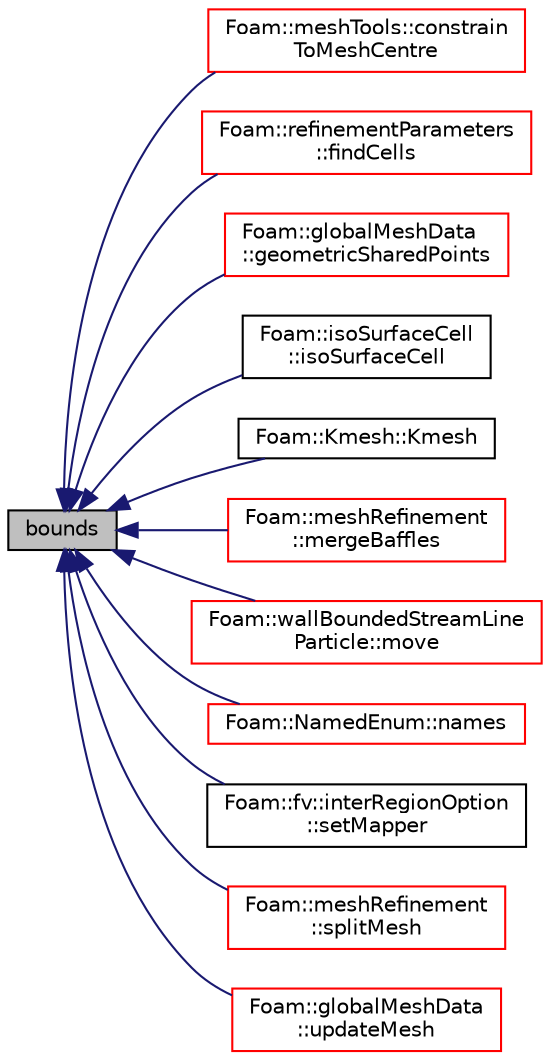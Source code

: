 digraph "bounds"
{
  bgcolor="transparent";
  edge [fontname="Helvetica",fontsize="10",labelfontname="Helvetica",labelfontsize="10"];
  node [fontname="Helvetica",fontsize="10",shape=record];
  rankdir="LR";
  Node1 [label="bounds",height=0.2,width=0.4,color="black", fillcolor="grey75", style="filled", fontcolor="black"];
  Node1 -> Node2 [dir="back",color="midnightblue",fontsize="10",style="solid",fontname="Helvetica"];
  Node2 [label="Foam::meshTools::constrain\lToMeshCentre",height=0.2,width=0.4,color="red",URL="$a10993.html#a26700ec74f3fbbdd3e210599cbaf2073",tooltip="Set the constrained components of position to mesh centre. "];
  Node1 -> Node3 [dir="back",color="midnightblue",fontsize="10",style="solid",fontname="Helvetica"];
  Node3 [label="Foam::refinementParameters\l::findCells",height=0.2,width=0.4,color="red",URL="$a02175.html#ac54235794f8476daa34fa06976a9f882",tooltip="Checks that cells are in mesh. Returns cells they are in. "];
  Node1 -> Node4 [dir="back",color="midnightblue",fontsize="10",style="solid",fontname="Helvetica"];
  Node4 [label="Foam::globalMeshData\l::geometricSharedPoints",height=0.2,width=0.4,color="red",URL="$a00949.html#a9514865a59c04a319922b8f49a151ba7",tooltip="Like sharedPoints but keeps cyclic points separate. "];
  Node1 -> Node5 [dir="back",color="midnightblue",fontsize="10",style="solid",fontname="Helvetica"];
  Node5 [label="Foam::isoSurfaceCell\l::isoSurfaceCell",height=0.2,width=0.4,color="black",URL="$a01216.html#a493a4ed208fd259e349c3f01290ccccc",tooltip="Construct from dictionary. "];
  Node1 -> Node6 [dir="back",color="midnightblue",fontsize="10",style="solid",fontname="Helvetica"];
  Node6 [label="Foam::Kmesh::Kmesh",height=0.2,width=0.4,color="black",URL="$a01271.html#a5a51b3510445fa907070c7052b6fc25c",tooltip="Construct from fvMesh. "];
  Node1 -> Node7 [dir="back",color="midnightblue",fontsize="10",style="solid",fontname="Helvetica"];
  Node7 [label="Foam::meshRefinement\l::mergeBaffles",height=0.2,width=0.4,color="red",URL="$a01510.html#aa959f1ef1377d3a4eaac5ff099280e50",tooltip="Merge baffles. Gets pairs of faces. "];
  Node1 -> Node8 [dir="back",color="midnightblue",fontsize="10",style="solid",fontname="Helvetica"];
  Node8 [label="Foam::wallBoundedStreamLine\lParticle::move",height=0.2,width=0.4,color="red",URL="$a02944.html#ab2af4f225a9c3e9d8789961151f121ac",tooltip="Track all particles to their end point. "];
  Node1 -> Node9 [dir="back",color="midnightblue",fontsize="10",style="solid",fontname="Helvetica"];
  Node9 [label="Foam::NamedEnum::names",height=0.2,width=0.4,color="red",URL="$a01609.html#a7350da3a0edd92cd11e6c479c9967dc8"];
  Node1 -> Node10 [dir="back",color="midnightblue",fontsize="10",style="solid",fontname="Helvetica"];
  Node10 [label="Foam::fv::interRegionOption\l::setMapper",height=0.2,width=0.4,color="black",URL="$a01188.html#ac6186227550ab8ec13a40969486e0a6f",tooltip="Set the mesh to mesh interpolation object. "];
  Node1 -> Node11 [dir="back",color="midnightblue",fontsize="10",style="solid",fontname="Helvetica"];
  Node11 [label="Foam::meshRefinement\l::splitMesh",height=0.2,width=0.4,color="red",URL="$a01510.html#a08f4ea0b833b94c474aa41d492a55d31",tooltip="Split off (with optional buffer layers) unreachable areas. "];
  Node1 -> Node12 [dir="back",color="midnightblue",fontsize="10",style="solid",fontname="Helvetica"];
  Node12 [label="Foam::globalMeshData\l::updateMesh",height=0.2,width=0.4,color="red",URL="$a00949.html#ae5693a309a936ac1040dd48c2881677f",tooltip="Change global mesh data given a topological change. Does a. "];
}
